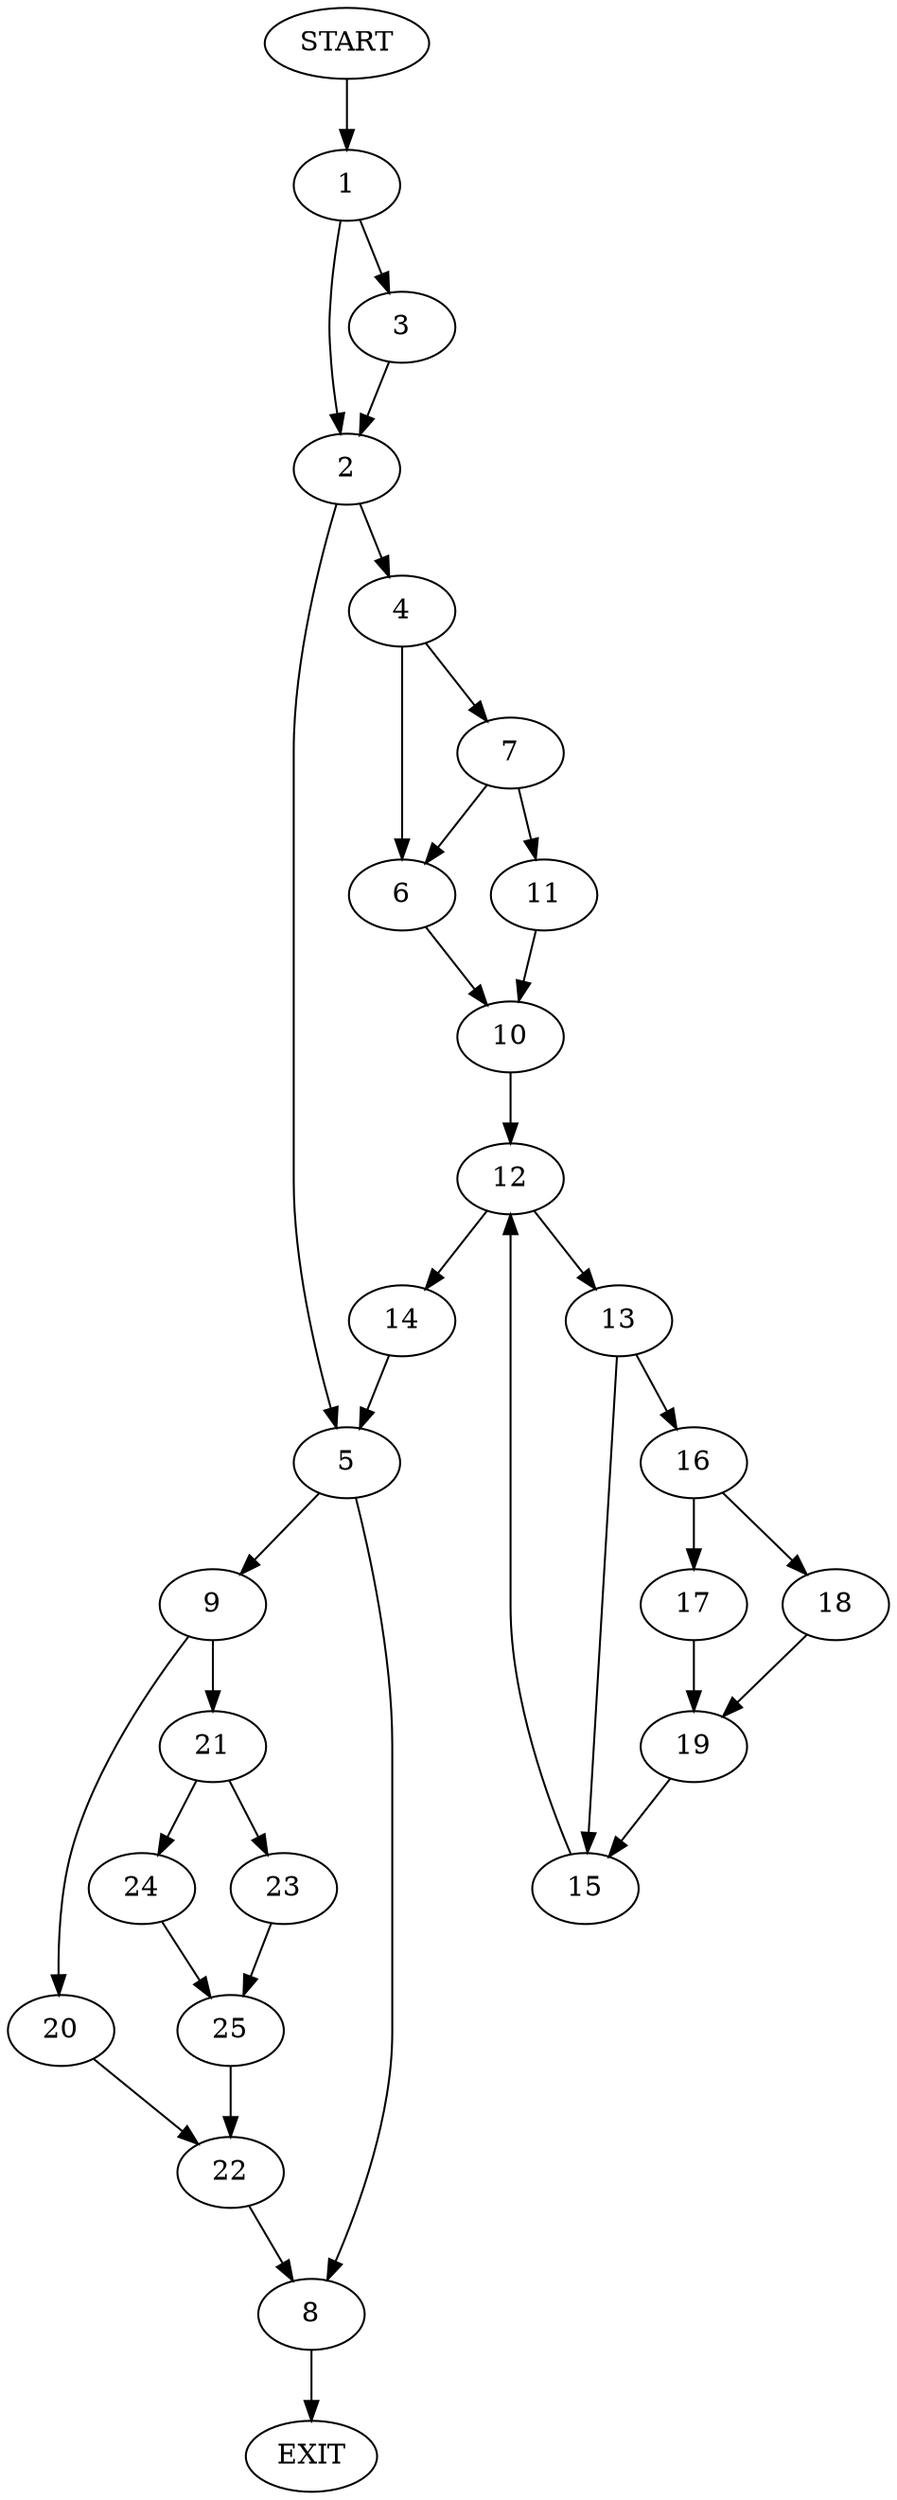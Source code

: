 digraph {
0 [label="START"]
26 [label="EXIT"]
0 -> 1
1 -> 2
1 -> 3
3 -> 2
2 -> 4
2 -> 5
4 -> 6
4 -> 7
5 -> 8
5 -> 9
6 -> 10
7 -> 6
7 -> 11
11 -> 10
10 -> 12
12 -> 13
12 -> 14
13 -> 15
13 -> 16
14 -> 5
15 -> 12
16 -> 17
16 -> 18
17 -> 19
18 -> 19
19 -> 15
9 -> 20
9 -> 21
8 -> 26
20 -> 22
21 -> 23
21 -> 24
22 -> 8
24 -> 25
23 -> 25
25 -> 22
}
